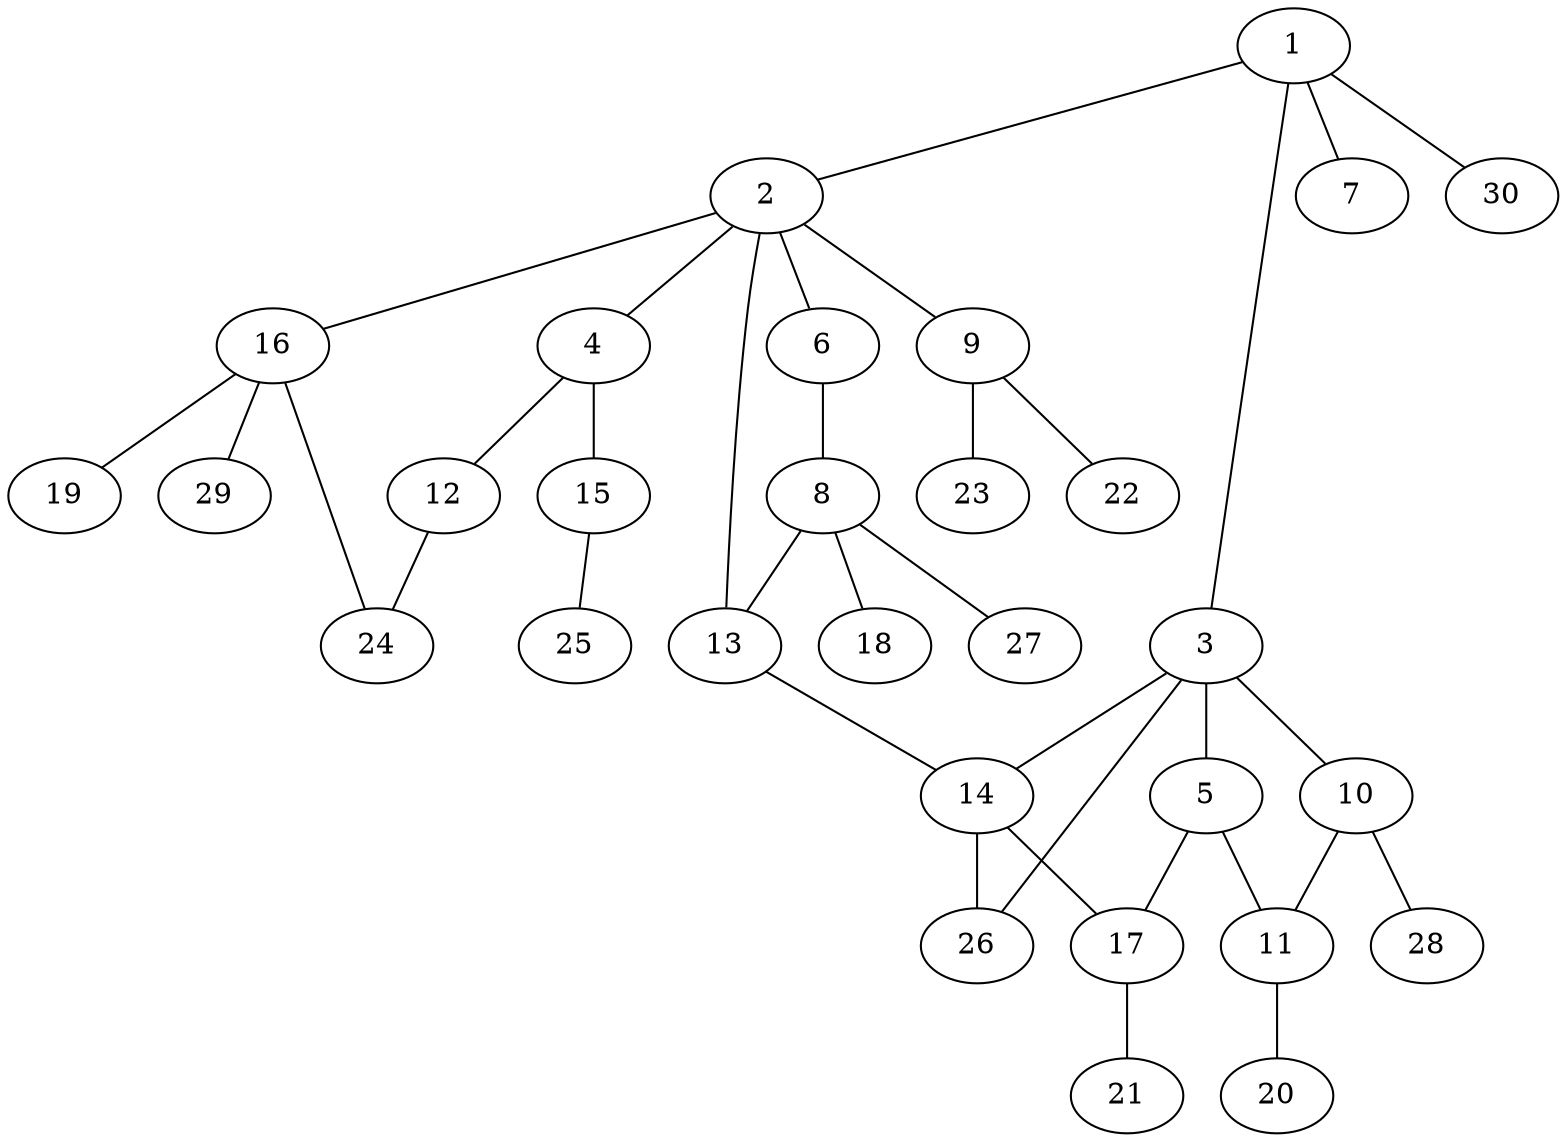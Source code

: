 graph graphname {1--2
1--3
1--7
1--30
2--4
2--6
2--9
2--13
2--16
3--5
3--10
3--14
3--26
4--12
4--15
5--11
5--17
6--8
8--13
8--18
8--27
9--22
9--23
10--11
10--28
11--20
12--24
13--14
14--17
14--26
15--25
16--19
16--24
16--29
17--21
}